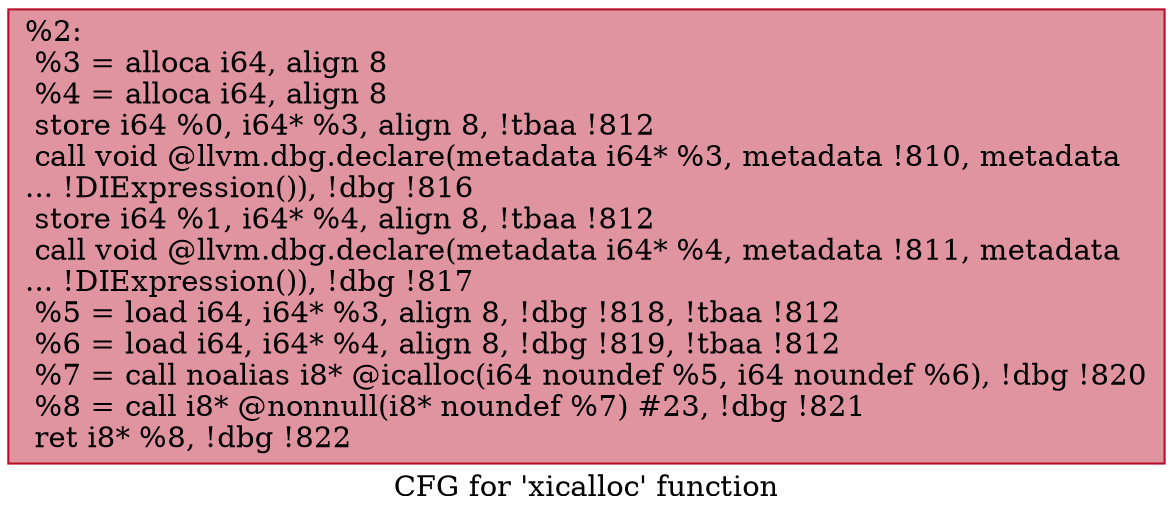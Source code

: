 digraph "CFG for 'xicalloc' function" {
	label="CFG for 'xicalloc' function";

	Node0x8d36c0 [shape=record,color="#b70d28ff", style=filled, fillcolor="#b70d2870",label="{%2:\l  %3 = alloca i64, align 8\l  %4 = alloca i64, align 8\l  store i64 %0, i64* %3, align 8, !tbaa !812\l  call void @llvm.dbg.declare(metadata i64* %3, metadata !810, metadata\l... !DIExpression()), !dbg !816\l  store i64 %1, i64* %4, align 8, !tbaa !812\l  call void @llvm.dbg.declare(metadata i64* %4, metadata !811, metadata\l... !DIExpression()), !dbg !817\l  %5 = load i64, i64* %3, align 8, !dbg !818, !tbaa !812\l  %6 = load i64, i64* %4, align 8, !dbg !819, !tbaa !812\l  %7 = call noalias i8* @icalloc(i64 noundef %5, i64 noundef %6), !dbg !820\l  %8 = call i8* @nonnull(i8* noundef %7) #23, !dbg !821\l  ret i8* %8, !dbg !822\l}"];
}
